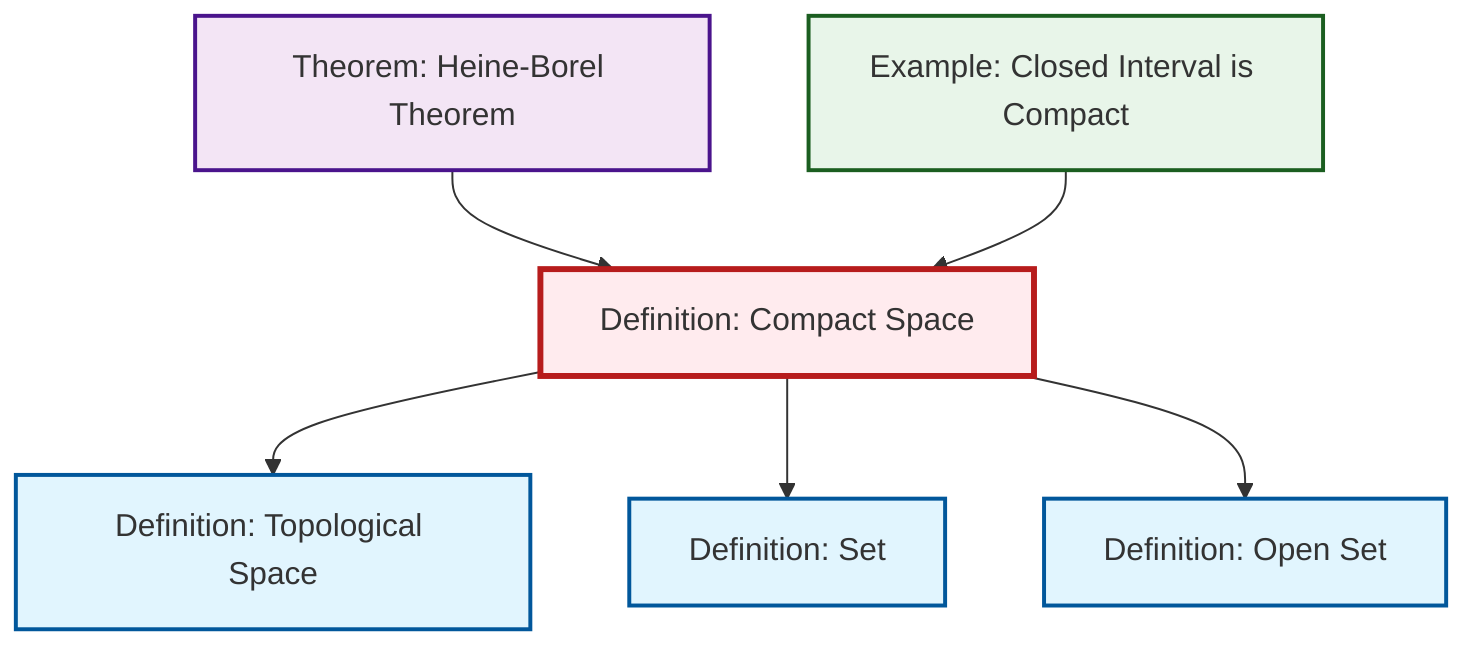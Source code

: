 graph TD
    classDef definition fill:#e1f5fe,stroke:#01579b,stroke-width:2px
    classDef theorem fill:#f3e5f5,stroke:#4a148c,stroke-width:2px
    classDef axiom fill:#fff3e0,stroke:#e65100,stroke-width:2px
    classDef example fill:#e8f5e9,stroke:#1b5e20,stroke-width:2px
    classDef current fill:#ffebee,stroke:#b71c1c,stroke-width:3px
    ex-closed-interval-compact["Example: Closed Interval is Compact"]:::example
    def-compact["Definition: Compact Space"]:::definition
    def-set["Definition: Set"]:::definition
    def-topological-space["Definition: Topological Space"]:::definition
    def-open-set["Definition: Open Set"]:::definition
    thm-heine-borel["Theorem: Heine-Borel Theorem"]:::theorem
    thm-heine-borel --> def-compact
    def-compact --> def-topological-space
    def-compact --> def-set
    def-compact --> def-open-set
    ex-closed-interval-compact --> def-compact
    class def-compact current
